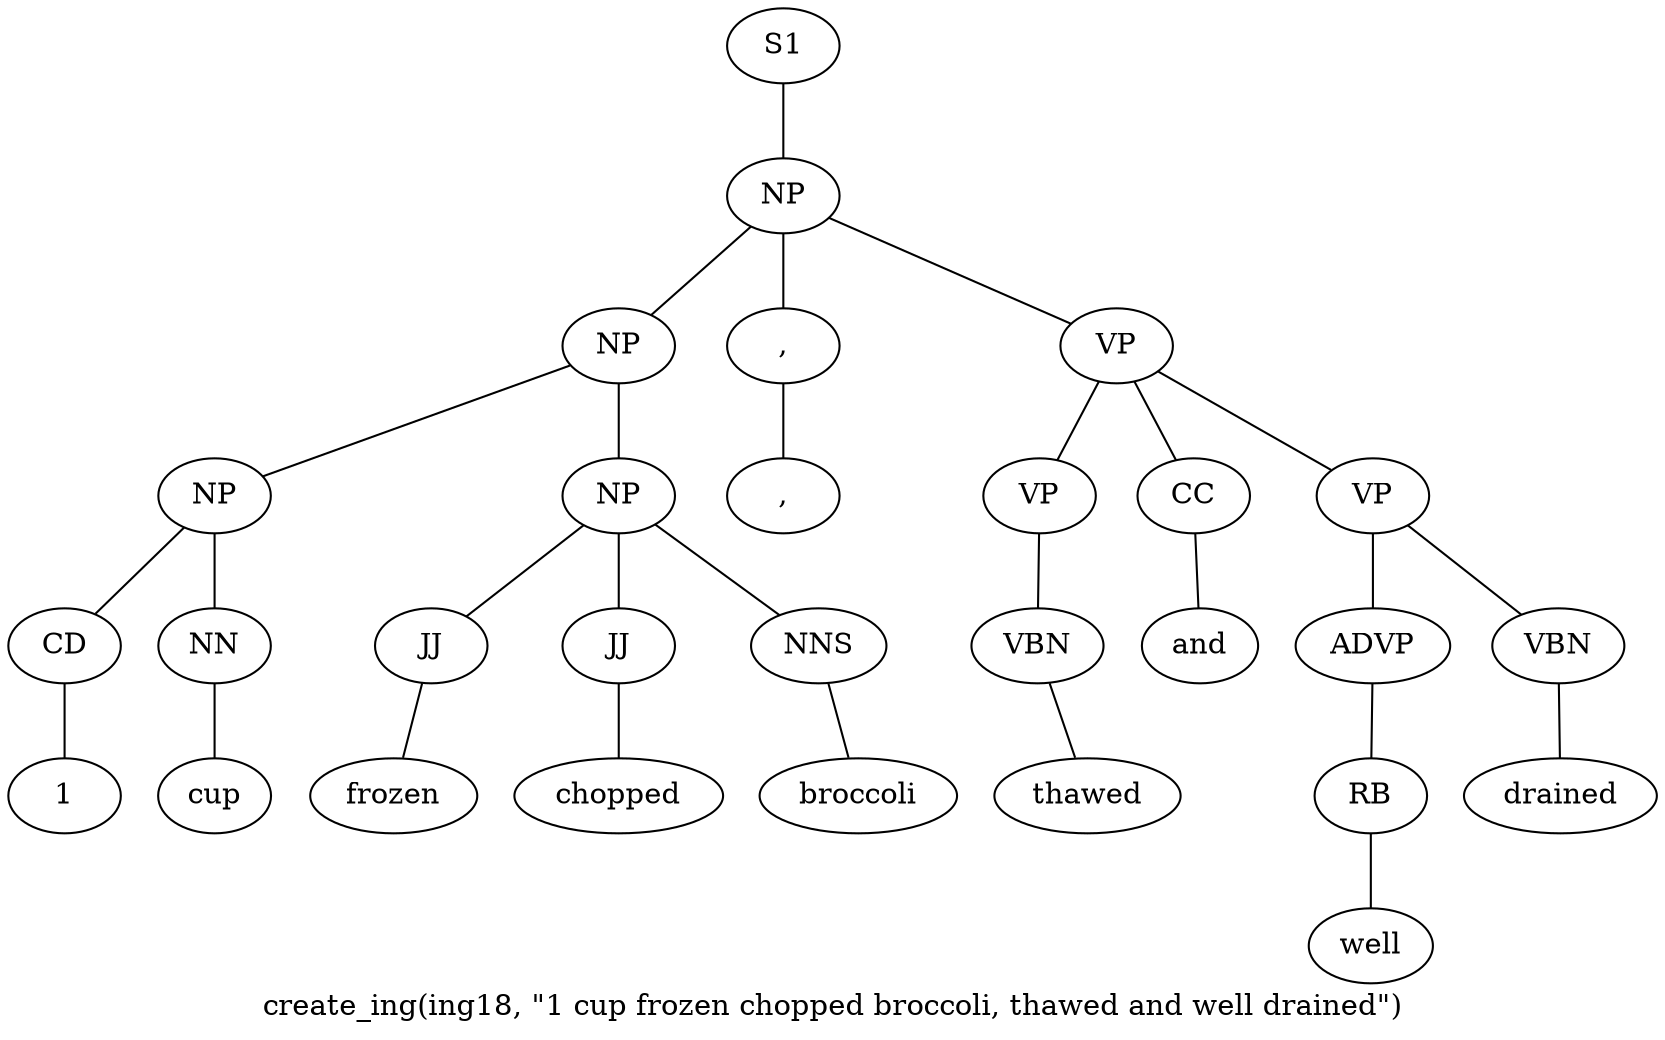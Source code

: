 graph SyntaxGraph {
	label = "create_ing(ing18, \"1 cup frozen chopped broccoli, thawed and well drained\")";
	Node0 [label="S1"];
	Node1 [label="NP"];
	Node2 [label="NP"];
	Node3 [label="NP"];
	Node4 [label="CD"];
	Node5 [label="1"];
	Node6 [label="NN"];
	Node7 [label="cup"];
	Node8 [label="NP"];
	Node9 [label="JJ"];
	Node10 [label="frozen"];
	Node11 [label="JJ"];
	Node12 [label="chopped"];
	Node13 [label="NNS"];
	Node14 [label="broccoli"];
	Node15 [label=","];
	Node16 [label=","];
	Node17 [label="VP"];
	Node18 [label="VP"];
	Node19 [label="VBN"];
	Node20 [label="thawed"];
	Node21 [label="CC"];
	Node22 [label="and"];
	Node23 [label="VP"];
	Node24 [label="ADVP"];
	Node25 [label="RB"];
	Node26 [label="well"];
	Node27 [label="VBN"];
	Node28 [label="drained"];

	Node0 -- Node1;
	Node1 -- Node2;
	Node1 -- Node15;
	Node1 -- Node17;
	Node2 -- Node3;
	Node2 -- Node8;
	Node3 -- Node4;
	Node3 -- Node6;
	Node4 -- Node5;
	Node6 -- Node7;
	Node8 -- Node9;
	Node8 -- Node11;
	Node8 -- Node13;
	Node9 -- Node10;
	Node11 -- Node12;
	Node13 -- Node14;
	Node15 -- Node16;
	Node17 -- Node18;
	Node17 -- Node21;
	Node17 -- Node23;
	Node18 -- Node19;
	Node19 -- Node20;
	Node21 -- Node22;
	Node23 -- Node24;
	Node23 -- Node27;
	Node24 -- Node25;
	Node25 -- Node26;
	Node27 -- Node28;
}
